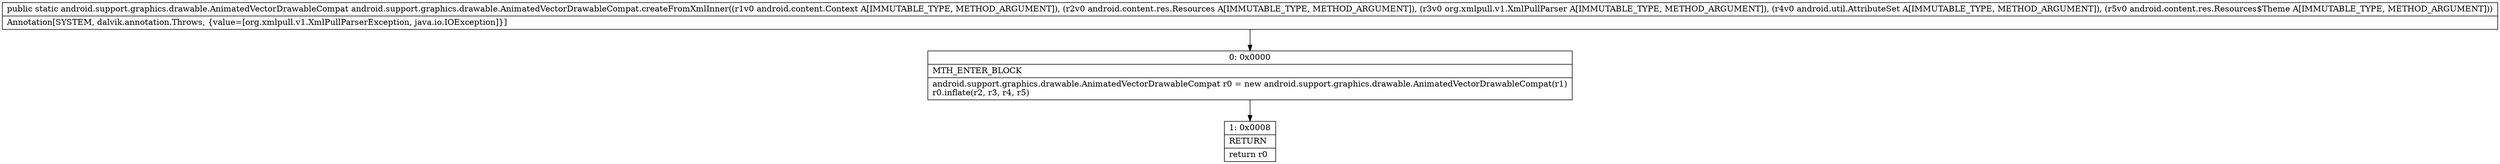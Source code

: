 digraph "CFG forandroid.support.graphics.drawable.AnimatedVectorDrawableCompat.createFromXmlInner(Landroid\/content\/Context;Landroid\/content\/res\/Resources;Lorg\/xmlpull\/v1\/XmlPullParser;Landroid\/util\/AttributeSet;Landroid\/content\/res\/Resources$Theme;)Landroid\/support\/graphics\/drawable\/AnimatedVectorDrawableCompat;" {
Node_0 [shape=record,label="{0\:\ 0x0000|MTH_ENTER_BLOCK\l|android.support.graphics.drawable.AnimatedVectorDrawableCompat r0 = new android.support.graphics.drawable.AnimatedVectorDrawableCompat(r1)\lr0.inflate(r2, r3, r4, r5)\l}"];
Node_1 [shape=record,label="{1\:\ 0x0008|RETURN\l|return r0\l}"];
MethodNode[shape=record,label="{public static android.support.graphics.drawable.AnimatedVectorDrawableCompat android.support.graphics.drawable.AnimatedVectorDrawableCompat.createFromXmlInner((r1v0 android.content.Context A[IMMUTABLE_TYPE, METHOD_ARGUMENT]), (r2v0 android.content.res.Resources A[IMMUTABLE_TYPE, METHOD_ARGUMENT]), (r3v0 org.xmlpull.v1.XmlPullParser A[IMMUTABLE_TYPE, METHOD_ARGUMENT]), (r4v0 android.util.AttributeSet A[IMMUTABLE_TYPE, METHOD_ARGUMENT]), (r5v0 android.content.res.Resources$Theme A[IMMUTABLE_TYPE, METHOD_ARGUMENT]))  | Annotation[SYSTEM, dalvik.annotation.Throws, \{value=[org.xmlpull.v1.XmlPullParserException, java.io.IOException]\}]\l}"];
MethodNode -> Node_0;
Node_0 -> Node_1;
}

